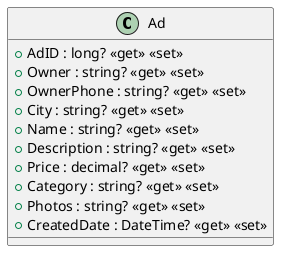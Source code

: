 @startuml
class Ad {
    + AdID : long? <<get>> <<set>>
    + Owner : string? <<get>> <<set>>
    + OwnerPhone : string? <<get>> <<set>>
    + City : string? <<get>> <<set>>
    + Name : string? <<get>> <<set>>
    + Description : string? <<get>> <<set>>
    + Price : decimal? <<get>> <<set>>
    + Category : string? <<get>> <<set>>
    + Photos : string? <<get>> <<set>>
    + CreatedDate : DateTime? <<get>> <<set>>
}
@enduml
